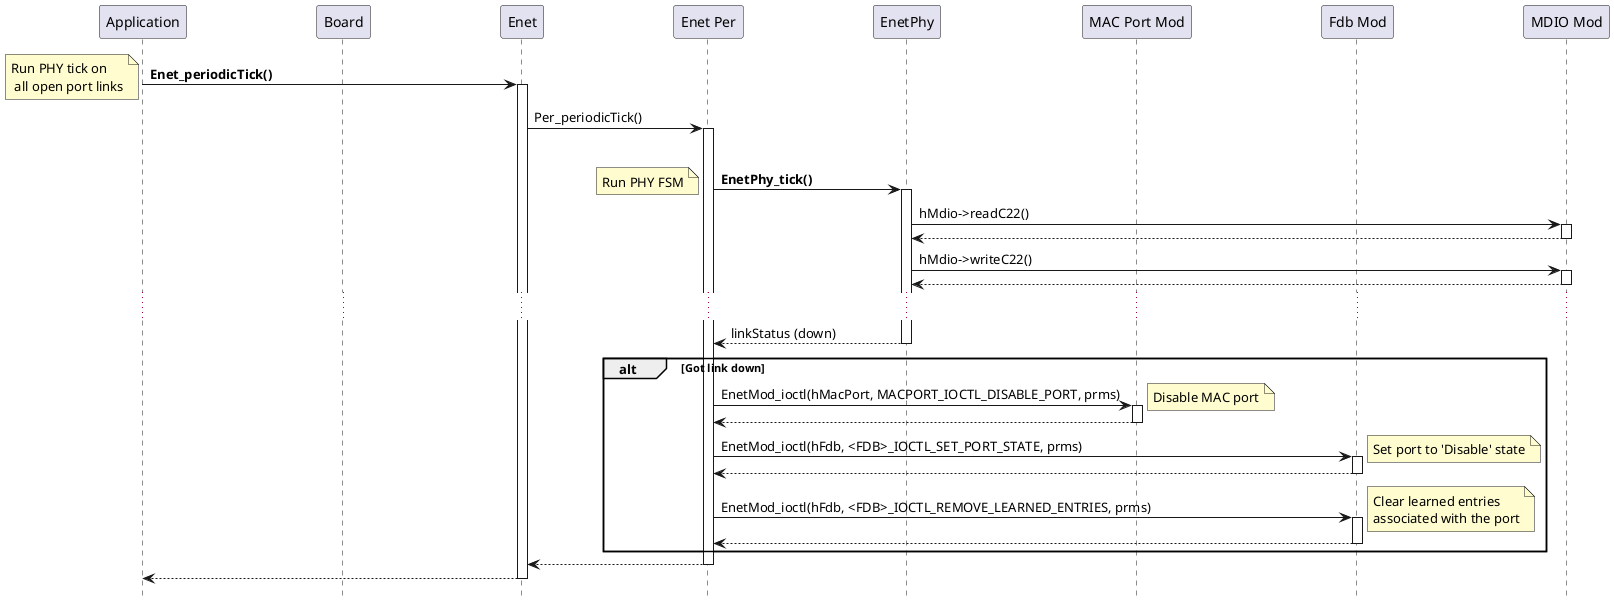 @startuml
'Enet Periodic Tick - Link Down

skinparam sequenceParticipantPadding  60

skinparam note {
    BackgroundColor #FFFDD0
}

hide footbox

participant App  as "Application"  order 1
participant Brd  as "Board"        order 2
participant Enet as "Enet"         order 3
participant Per  as "Enet Per"     order 4
participant Phy  as "EnetPhy"      order 5
participant Mac  as "MAC Port Mod" order 6
participant Fdb  as "Fdb Mod"      order 7
participant Mdio as "MDIO Mod"     order 8

App   -> Enet           : <b>Enet_periodicTick()</b>
note left               : Run PHY tick on\n all open port links
activate Enet
Enet  -> Per            : Per_periodicTick()
activate Per

loop each port
Per   -> Phy            : <b>EnetPhy_tick()</b>
note left               : Run PHY FSM
activate Phy

Phy   -> Mdio           : hMdio->readC22()
activate Mdio
Mdio --> Phy
deactivate Mdio

Phy   -> Mdio           : hMdio->writeC22()
activate Mdio
Mdio --> Phy
deactivate Mdio

...

Phy  --> Per            : linkStatus (down)
deactivate Phy

alt Got link down
Per   -> Mac            : EnetMod_ioctl(hMacPort, MACPORT_IOCTL_DISABLE_PORT, prms)
note right              : Disable MAC port
activate Mac
Mac  --> Per
deactivate Mac

Per   -> Fdb            : EnetMod_ioctl(hFdb, <FDB>_IOCTL_SET_PORT_STATE, prms)
note right              : Set port to 'Disable' state
activate Fdb
Fdb  --> Per
deactivate Fdb

Per   -> Fdb            : EnetMod_ioctl(hFdb, <FDB>_IOCTL_REMOVE_LEARNED_ENTRIES, prms)
note right              : Clear learned entries\nassociated with the port
activate Fdb
Fdb  --> Per
deactivate Fdb
end

Per  --> Enet
deactivate Per

Enet --> App
deactivate Enet

@enduml
